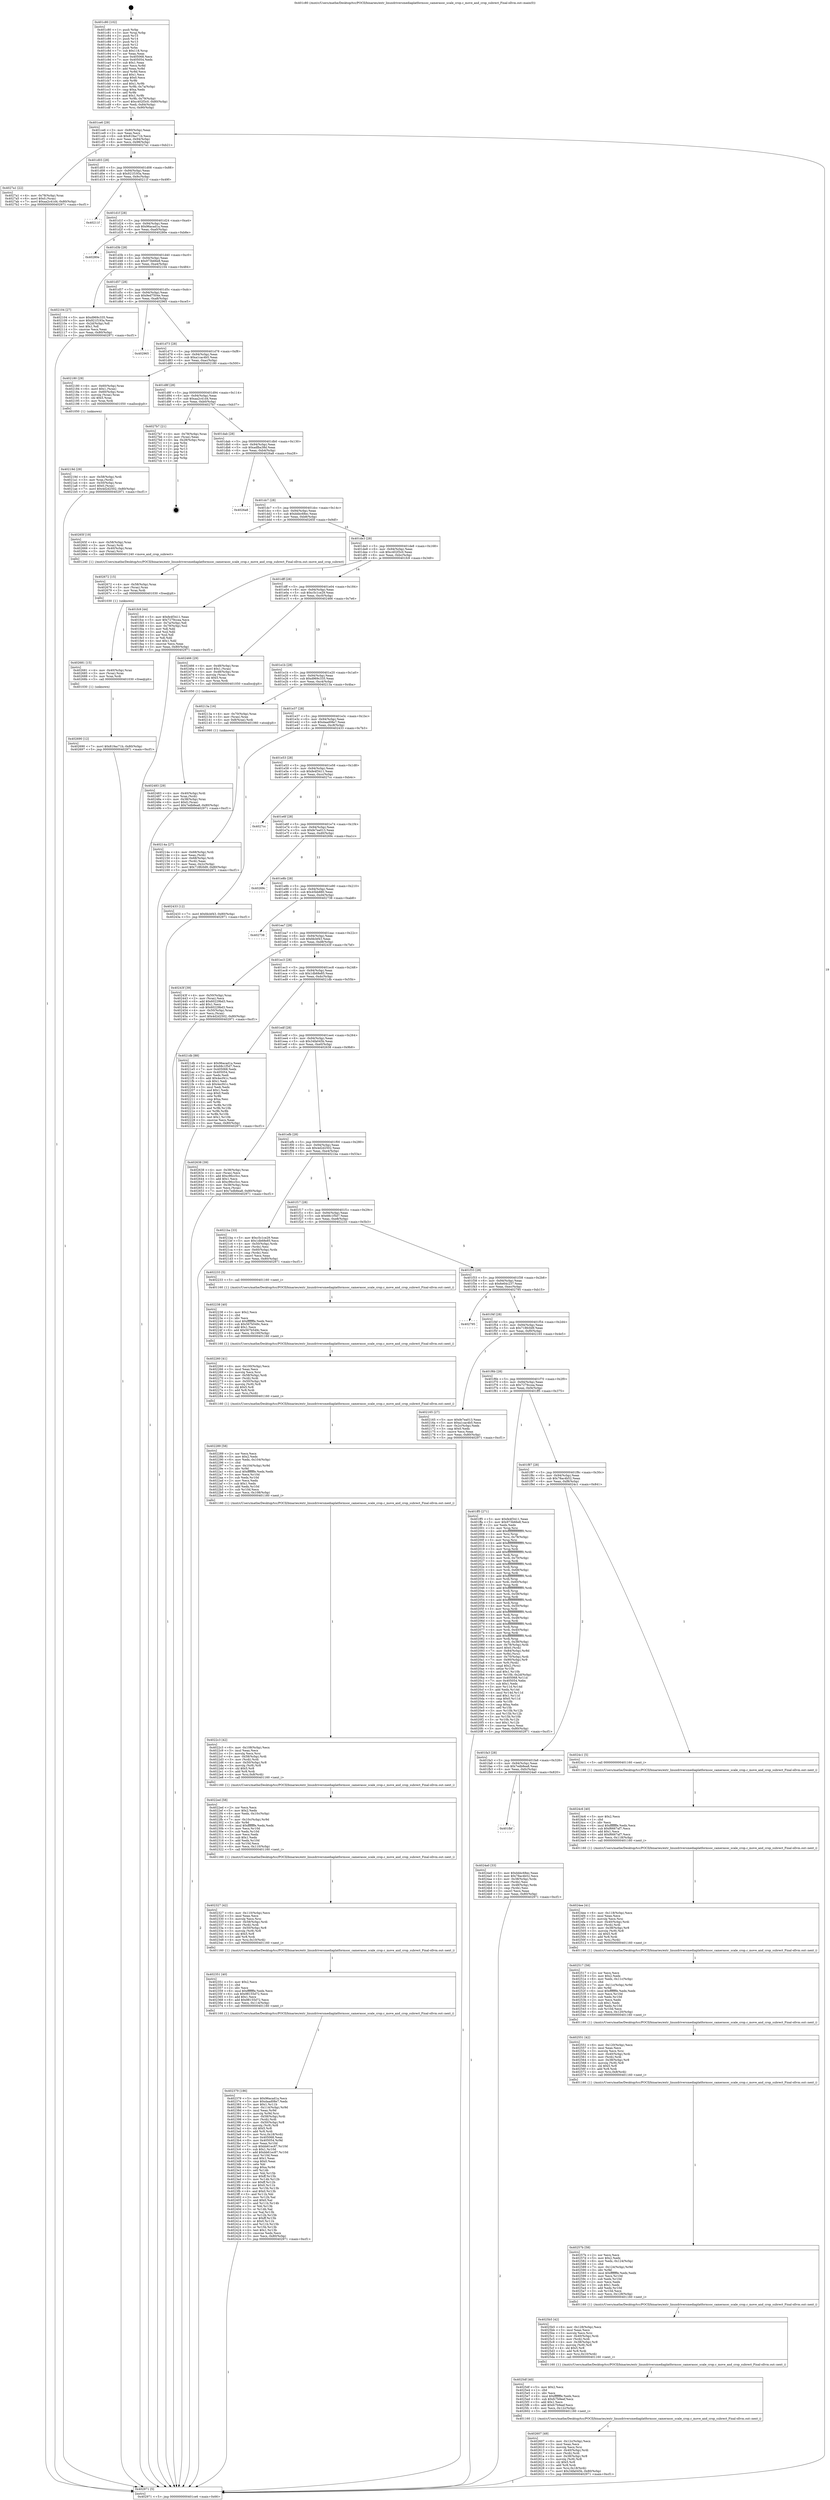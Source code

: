 digraph "0x401c80" {
  label = "0x401c80 (/mnt/c/Users/mathe/Desktop/tcc/POCII/binaries/extr_linuxdriversmediaplatformsoc_camerasoc_scale_crop.c_move_and_crop_subrect_Final-ollvm.out::main(0))"
  labelloc = "t"
  node[shape=record]

  Entry [label="",width=0.3,height=0.3,shape=circle,fillcolor=black,style=filled]
  "0x401ce6" [label="{
     0x401ce6 [29]\l
     | [instrs]\l
     &nbsp;&nbsp;0x401ce6 \<+3\>: mov -0x80(%rbp),%eax\l
     &nbsp;&nbsp;0x401ce9 \<+2\>: mov %eax,%ecx\l
     &nbsp;&nbsp;0x401ceb \<+6\>: sub $0x819ac71b,%ecx\l
     &nbsp;&nbsp;0x401cf1 \<+6\>: mov %eax,-0x94(%rbp)\l
     &nbsp;&nbsp;0x401cf7 \<+6\>: mov %ecx,-0x98(%rbp)\l
     &nbsp;&nbsp;0x401cfd \<+6\>: je 00000000004027a1 \<main+0xb21\>\l
  }"]
  "0x4027a1" [label="{
     0x4027a1 [22]\l
     | [instrs]\l
     &nbsp;&nbsp;0x4027a1 \<+4\>: mov -0x78(%rbp),%rax\l
     &nbsp;&nbsp;0x4027a5 \<+6\>: movl $0x0,(%rax)\l
     &nbsp;&nbsp;0x4027ab \<+7\>: movl $0xaa2c41d4,-0x80(%rbp)\l
     &nbsp;&nbsp;0x4027b2 \<+5\>: jmp 0000000000402971 \<main+0xcf1\>\l
  }"]
  "0x401d03" [label="{
     0x401d03 [28]\l
     | [instrs]\l
     &nbsp;&nbsp;0x401d03 \<+5\>: jmp 0000000000401d08 \<main+0x88\>\l
     &nbsp;&nbsp;0x401d08 \<+6\>: mov -0x94(%rbp),%eax\l
     &nbsp;&nbsp;0x401d0e \<+5\>: sub $0x921f193a,%eax\l
     &nbsp;&nbsp;0x401d13 \<+6\>: mov %eax,-0x9c(%rbp)\l
     &nbsp;&nbsp;0x401d19 \<+6\>: je 000000000040211f \<main+0x49f\>\l
  }"]
  Exit [label="",width=0.3,height=0.3,shape=circle,fillcolor=black,style=filled,peripheries=2]
  "0x40211f" [label="{
     0x40211f\l
  }", style=dashed]
  "0x401d1f" [label="{
     0x401d1f [28]\l
     | [instrs]\l
     &nbsp;&nbsp;0x401d1f \<+5\>: jmp 0000000000401d24 \<main+0xa4\>\l
     &nbsp;&nbsp;0x401d24 \<+6\>: mov -0x94(%rbp),%eax\l
     &nbsp;&nbsp;0x401d2a \<+5\>: sub $0x96acad1a,%eax\l
     &nbsp;&nbsp;0x401d2f \<+6\>: mov %eax,-0xa0(%rbp)\l
     &nbsp;&nbsp;0x401d35 \<+6\>: je 000000000040280e \<main+0xb8e\>\l
  }"]
  "0x402690" [label="{
     0x402690 [12]\l
     | [instrs]\l
     &nbsp;&nbsp;0x402690 \<+7\>: movl $0x819ac71b,-0x80(%rbp)\l
     &nbsp;&nbsp;0x402697 \<+5\>: jmp 0000000000402971 \<main+0xcf1\>\l
  }"]
  "0x40280e" [label="{
     0x40280e\l
  }", style=dashed]
  "0x401d3b" [label="{
     0x401d3b [28]\l
     | [instrs]\l
     &nbsp;&nbsp;0x401d3b \<+5\>: jmp 0000000000401d40 \<main+0xc0\>\l
     &nbsp;&nbsp;0x401d40 \<+6\>: mov -0x94(%rbp),%eax\l
     &nbsp;&nbsp;0x401d46 \<+5\>: sub $0x973b66e8,%eax\l
     &nbsp;&nbsp;0x401d4b \<+6\>: mov %eax,-0xa4(%rbp)\l
     &nbsp;&nbsp;0x401d51 \<+6\>: je 0000000000402104 \<main+0x484\>\l
  }"]
  "0x402681" [label="{
     0x402681 [15]\l
     | [instrs]\l
     &nbsp;&nbsp;0x402681 \<+4\>: mov -0x40(%rbp),%rax\l
     &nbsp;&nbsp;0x402685 \<+3\>: mov (%rax),%rax\l
     &nbsp;&nbsp;0x402688 \<+3\>: mov %rax,%rdi\l
     &nbsp;&nbsp;0x40268b \<+5\>: call 0000000000401030 \<free@plt\>\l
     | [calls]\l
     &nbsp;&nbsp;0x401030 \{1\} (unknown)\l
  }"]
  "0x402104" [label="{
     0x402104 [27]\l
     | [instrs]\l
     &nbsp;&nbsp;0x402104 \<+5\>: mov $0xd969c335,%eax\l
     &nbsp;&nbsp;0x402109 \<+5\>: mov $0x921f193a,%ecx\l
     &nbsp;&nbsp;0x40210e \<+3\>: mov -0x2d(%rbp),%dl\l
     &nbsp;&nbsp;0x402111 \<+3\>: test $0x1,%dl\l
     &nbsp;&nbsp;0x402114 \<+3\>: cmovne %ecx,%eax\l
     &nbsp;&nbsp;0x402117 \<+3\>: mov %eax,-0x80(%rbp)\l
     &nbsp;&nbsp;0x40211a \<+5\>: jmp 0000000000402971 \<main+0xcf1\>\l
  }"]
  "0x401d57" [label="{
     0x401d57 [28]\l
     | [instrs]\l
     &nbsp;&nbsp;0x401d57 \<+5\>: jmp 0000000000401d5c \<main+0xdc\>\l
     &nbsp;&nbsp;0x401d5c \<+6\>: mov -0x94(%rbp),%eax\l
     &nbsp;&nbsp;0x401d62 \<+5\>: sub $0x9ed7504e,%eax\l
     &nbsp;&nbsp;0x401d67 \<+6\>: mov %eax,-0xa8(%rbp)\l
     &nbsp;&nbsp;0x401d6d \<+6\>: je 0000000000402965 \<main+0xce5\>\l
  }"]
  "0x402672" [label="{
     0x402672 [15]\l
     | [instrs]\l
     &nbsp;&nbsp;0x402672 \<+4\>: mov -0x58(%rbp),%rax\l
     &nbsp;&nbsp;0x402676 \<+3\>: mov (%rax),%rax\l
     &nbsp;&nbsp;0x402679 \<+3\>: mov %rax,%rdi\l
     &nbsp;&nbsp;0x40267c \<+5\>: call 0000000000401030 \<free@plt\>\l
     | [calls]\l
     &nbsp;&nbsp;0x401030 \{1\} (unknown)\l
  }"]
  "0x402965" [label="{
     0x402965\l
  }", style=dashed]
  "0x401d73" [label="{
     0x401d73 [28]\l
     | [instrs]\l
     &nbsp;&nbsp;0x401d73 \<+5\>: jmp 0000000000401d78 \<main+0xf8\>\l
     &nbsp;&nbsp;0x401d78 \<+6\>: mov -0x94(%rbp),%eax\l
     &nbsp;&nbsp;0x401d7e \<+5\>: sub $0xa1cac4b5,%eax\l
     &nbsp;&nbsp;0x401d83 \<+6\>: mov %eax,-0xac(%rbp)\l
     &nbsp;&nbsp;0x401d89 \<+6\>: je 0000000000402180 \<main+0x500\>\l
  }"]
  "0x402607" [label="{
     0x402607 [49]\l
     | [instrs]\l
     &nbsp;&nbsp;0x402607 \<+6\>: mov -0x12c(%rbp),%ecx\l
     &nbsp;&nbsp;0x40260d \<+3\>: imul %eax,%ecx\l
     &nbsp;&nbsp;0x402610 \<+3\>: movslq %ecx,%rsi\l
     &nbsp;&nbsp;0x402613 \<+4\>: mov -0x40(%rbp),%rdi\l
     &nbsp;&nbsp;0x402617 \<+3\>: mov (%rdi),%rdi\l
     &nbsp;&nbsp;0x40261a \<+4\>: mov -0x38(%rbp),%r8\l
     &nbsp;&nbsp;0x40261e \<+3\>: movslq (%r8),%r8\l
     &nbsp;&nbsp;0x402621 \<+4\>: shl $0x5,%r8\l
     &nbsp;&nbsp;0x402625 \<+3\>: add %r8,%rdi\l
     &nbsp;&nbsp;0x402628 \<+4\>: mov %rsi,0x18(%rdi)\l
     &nbsp;&nbsp;0x40262c \<+7\>: movl $0x34fa045b,-0x80(%rbp)\l
     &nbsp;&nbsp;0x402633 \<+5\>: jmp 0000000000402971 \<main+0xcf1\>\l
  }"]
  "0x402180" [label="{
     0x402180 [29]\l
     | [instrs]\l
     &nbsp;&nbsp;0x402180 \<+4\>: mov -0x60(%rbp),%rax\l
     &nbsp;&nbsp;0x402184 \<+6\>: movl $0x1,(%rax)\l
     &nbsp;&nbsp;0x40218a \<+4\>: mov -0x60(%rbp),%rax\l
     &nbsp;&nbsp;0x40218e \<+3\>: movslq (%rax),%rax\l
     &nbsp;&nbsp;0x402191 \<+4\>: shl $0x5,%rax\l
     &nbsp;&nbsp;0x402195 \<+3\>: mov %rax,%rdi\l
     &nbsp;&nbsp;0x402198 \<+5\>: call 0000000000401050 \<malloc@plt\>\l
     | [calls]\l
     &nbsp;&nbsp;0x401050 \{1\} (unknown)\l
  }"]
  "0x401d8f" [label="{
     0x401d8f [28]\l
     | [instrs]\l
     &nbsp;&nbsp;0x401d8f \<+5\>: jmp 0000000000401d94 \<main+0x114\>\l
     &nbsp;&nbsp;0x401d94 \<+6\>: mov -0x94(%rbp),%eax\l
     &nbsp;&nbsp;0x401d9a \<+5\>: sub $0xaa2c41d4,%eax\l
     &nbsp;&nbsp;0x401d9f \<+6\>: mov %eax,-0xb0(%rbp)\l
     &nbsp;&nbsp;0x401da5 \<+6\>: je 00000000004027b7 \<main+0xb37\>\l
  }"]
  "0x4025df" [label="{
     0x4025df [40]\l
     | [instrs]\l
     &nbsp;&nbsp;0x4025df \<+5\>: mov $0x2,%ecx\l
     &nbsp;&nbsp;0x4025e4 \<+1\>: cltd\l
     &nbsp;&nbsp;0x4025e5 \<+2\>: idiv %ecx\l
     &nbsp;&nbsp;0x4025e7 \<+6\>: imul $0xfffffffe,%edx,%ecx\l
     &nbsp;&nbsp;0x4025ed \<+6\>: sub $0xfc7b9eef,%ecx\l
     &nbsp;&nbsp;0x4025f3 \<+3\>: add $0x1,%ecx\l
     &nbsp;&nbsp;0x4025f6 \<+6\>: add $0xfc7b9eef,%ecx\l
     &nbsp;&nbsp;0x4025fc \<+6\>: mov %ecx,-0x12c(%rbp)\l
     &nbsp;&nbsp;0x402602 \<+5\>: call 0000000000401160 \<next_i\>\l
     | [calls]\l
     &nbsp;&nbsp;0x401160 \{1\} (/mnt/c/Users/mathe/Desktop/tcc/POCII/binaries/extr_linuxdriversmediaplatformsoc_camerasoc_scale_crop.c_move_and_crop_subrect_Final-ollvm.out::next_i)\l
  }"]
  "0x4027b7" [label="{
     0x4027b7 [21]\l
     | [instrs]\l
     &nbsp;&nbsp;0x4027b7 \<+4\>: mov -0x78(%rbp),%rax\l
     &nbsp;&nbsp;0x4027bb \<+2\>: mov (%rax),%eax\l
     &nbsp;&nbsp;0x4027bd \<+4\>: lea -0x28(%rbp),%rsp\l
     &nbsp;&nbsp;0x4027c1 \<+1\>: pop %rbx\l
     &nbsp;&nbsp;0x4027c2 \<+2\>: pop %r12\l
     &nbsp;&nbsp;0x4027c4 \<+2\>: pop %r13\l
     &nbsp;&nbsp;0x4027c6 \<+2\>: pop %r14\l
     &nbsp;&nbsp;0x4027c8 \<+2\>: pop %r15\l
     &nbsp;&nbsp;0x4027ca \<+1\>: pop %rbp\l
     &nbsp;&nbsp;0x4027cb \<+1\>: ret\l
  }"]
  "0x401dab" [label="{
     0x401dab [28]\l
     | [instrs]\l
     &nbsp;&nbsp;0x401dab \<+5\>: jmp 0000000000401db0 \<main+0x130\>\l
     &nbsp;&nbsp;0x401db0 \<+6\>: mov -0x94(%rbp),%eax\l
     &nbsp;&nbsp;0x401db6 \<+5\>: sub $0xadfba38d,%eax\l
     &nbsp;&nbsp;0x401dbb \<+6\>: mov %eax,-0xb4(%rbp)\l
     &nbsp;&nbsp;0x401dc1 \<+6\>: je 00000000004026a8 \<main+0xa28\>\l
  }"]
  "0x4025b5" [label="{
     0x4025b5 [42]\l
     | [instrs]\l
     &nbsp;&nbsp;0x4025b5 \<+6\>: mov -0x128(%rbp),%ecx\l
     &nbsp;&nbsp;0x4025bb \<+3\>: imul %eax,%ecx\l
     &nbsp;&nbsp;0x4025be \<+3\>: movslq %ecx,%rsi\l
     &nbsp;&nbsp;0x4025c1 \<+4\>: mov -0x40(%rbp),%rdi\l
     &nbsp;&nbsp;0x4025c5 \<+3\>: mov (%rdi),%rdi\l
     &nbsp;&nbsp;0x4025c8 \<+4\>: mov -0x38(%rbp),%r8\l
     &nbsp;&nbsp;0x4025cc \<+3\>: movslq (%r8),%r8\l
     &nbsp;&nbsp;0x4025cf \<+4\>: shl $0x5,%r8\l
     &nbsp;&nbsp;0x4025d3 \<+3\>: add %r8,%rdi\l
     &nbsp;&nbsp;0x4025d6 \<+4\>: mov %rsi,0x10(%rdi)\l
     &nbsp;&nbsp;0x4025da \<+5\>: call 0000000000401160 \<next_i\>\l
     | [calls]\l
     &nbsp;&nbsp;0x401160 \{1\} (/mnt/c/Users/mathe/Desktop/tcc/POCII/binaries/extr_linuxdriversmediaplatformsoc_camerasoc_scale_crop.c_move_and_crop_subrect_Final-ollvm.out::next_i)\l
  }"]
  "0x4026a8" [label="{
     0x4026a8\l
  }", style=dashed]
  "0x401dc7" [label="{
     0x401dc7 [28]\l
     | [instrs]\l
     &nbsp;&nbsp;0x401dc7 \<+5\>: jmp 0000000000401dcc \<main+0x14c\>\l
     &nbsp;&nbsp;0x401dcc \<+6\>: mov -0x94(%rbp),%eax\l
     &nbsp;&nbsp;0x401dd2 \<+5\>: sub $0xbbbc68ec,%eax\l
     &nbsp;&nbsp;0x401dd7 \<+6\>: mov %eax,-0xb8(%rbp)\l
     &nbsp;&nbsp;0x401ddd \<+6\>: je 000000000040265f \<main+0x9df\>\l
  }"]
  "0x40257b" [label="{
     0x40257b [58]\l
     | [instrs]\l
     &nbsp;&nbsp;0x40257b \<+2\>: xor %ecx,%ecx\l
     &nbsp;&nbsp;0x40257d \<+5\>: mov $0x2,%edx\l
     &nbsp;&nbsp;0x402582 \<+6\>: mov %edx,-0x124(%rbp)\l
     &nbsp;&nbsp;0x402588 \<+1\>: cltd\l
     &nbsp;&nbsp;0x402589 \<+7\>: mov -0x124(%rbp),%r9d\l
     &nbsp;&nbsp;0x402590 \<+3\>: idiv %r9d\l
     &nbsp;&nbsp;0x402593 \<+6\>: imul $0xfffffffe,%edx,%edx\l
     &nbsp;&nbsp;0x402599 \<+3\>: mov %ecx,%r10d\l
     &nbsp;&nbsp;0x40259c \<+3\>: sub %edx,%r10d\l
     &nbsp;&nbsp;0x40259f \<+2\>: mov %ecx,%edx\l
     &nbsp;&nbsp;0x4025a1 \<+3\>: sub $0x1,%edx\l
     &nbsp;&nbsp;0x4025a4 \<+3\>: add %edx,%r10d\l
     &nbsp;&nbsp;0x4025a7 \<+3\>: sub %r10d,%ecx\l
     &nbsp;&nbsp;0x4025aa \<+6\>: mov %ecx,-0x128(%rbp)\l
     &nbsp;&nbsp;0x4025b0 \<+5\>: call 0000000000401160 \<next_i\>\l
     | [calls]\l
     &nbsp;&nbsp;0x401160 \{1\} (/mnt/c/Users/mathe/Desktop/tcc/POCII/binaries/extr_linuxdriversmediaplatformsoc_camerasoc_scale_crop.c_move_and_crop_subrect_Final-ollvm.out::next_i)\l
  }"]
  "0x40265f" [label="{
     0x40265f [19]\l
     | [instrs]\l
     &nbsp;&nbsp;0x40265f \<+4\>: mov -0x58(%rbp),%rax\l
     &nbsp;&nbsp;0x402663 \<+3\>: mov (%rax),%rdi\l
     &nbsp;&nbsp;0x402666 \<+4\>: mov -0x40(%rbp),%rax\l
     &nbsp;&nbsp;0x40266a \<+3\>: mov (%rax),%rsi\l
     &nbsp;&nbsp;0x40266d \<+5\>: call 0000000000401240 \<move_and_crop_subrect\>\l
     | [calls]\l
     &nbsp;&nbsp;0x401240 \{1\} (/mnt/c/Users/mathe/Desktop/tcc/POCII/binaries/extr_linuxdriversmediaplatformsoc_camerasoc_scale_crop.c_move_and_crop_subrect_Final-ollvm.out::move_and_crop_subrect)\l
  }"]
  "0x401de3" [label="{
     0x401de3 [28]\l
     | [instrs]\l
     &nbsp;&nbsp;0x401de3 \<+5\>: jmp 0000000000401de8 \<main+0x168\>\l
     &nbsp;&nbsp;0x401de8 \<+6\>: mov -0x94(%rbp),%eax\l
     &nbsp;&nbsp;0x401dee \<+5\>: sub $0xc402f3c0,%eax\l
     &nbsp;&nbsp;0x401df3 \<+6\>: mov %eax,-0xbc(%rbp)\l
     &nbsp;&nbsp;0x401df9 \<+6\>: je 0000000000401fc9 \<main+0x349\>\l
  }"]
  "0x402551" [label="{
     0x402551 [42]\l
     | [instrs]\l
     &nbsp;&nbsp;0x402551 \<+6\>: mov -0x120(%rbp),%ecx\l
     &nbsp;&nbsp;0x402557 \<+3\>: imul %eax,%ecx\l
     &nbsp;&nbsp;0x40255a \<+3\>: movslq %ecx,%rsi\l
     &nbsp;&nbsp;0x40255d \<+4\>: mov -0x40(%rbp),%rdi\l
     &nbsp;&nbsp;0x402561 \<+3\>: mov (%rdi),%rdi\l
     &nbsp;&nbsp;0x402564 \<+4\>: mov -0x38(%rbp),%r8\l
     &nbsp;&nbsp;0x402568 \<+3\>: movslq (%r8),%r8\l
     &nbsp;&nbsp;0x40256b \<+4\>: shl $0x5,%r8\l
     &nbsp;&nbsp;0x40256f \<+3\>: add %r8,%rdi\l
     &nbsp;&nbsp;0x402572 \<+4\>: mov %rsi,0x8(%rdi)\l
     &nbsp;&nbsp;0x402576 \<+5\>: call 0000000000401160 \<next_i\>\l
     | [calls]\l
     &nbsp;&nbsp;0x401160 \{1\} (/mnt/c/Users/mathe/Desktop/tcc/POCII/binaries/extr_linuxdriversmediaplatformsoc_camerasoc_scale_crop.c_move_and_crop_subrect_Final-ollvm.out::next_i)\l
  }"]
  "0x401fc9" [label="{
     0x401fc9 [44]\l
     | [instrs]\l
     &nbsp;&nbsp;0x401fc9 \<+5\>: mov $0xfe4f3411,%eax\l
     &nbsp;&nbsp;0x401fce \<+5\>: mov $0x7279ccea,%ecx\l
     &nbsp;&nbsp;0x401fd3 \<+3\>: mov -0x7a(%rbp),%dl\l
     &nbsp;&nbsp;0x401fd6 \<+4\>: mov -0x79(%rbp),%sil\l
     &nbsp;&nbsp;0x401fda \<+3\>: mov %dl,%dil\l
     &nbsp;&nbsp;0x401fdd \<+3\>: and %sil,%dil\l
     &nbsp;&nbsp;0x401fe0 \<+3\>: xor %sil,%dl\l
     &nbsp;&nbsp;0x401fe3 \<+3\>: or %dl,%dil\l
     &nbsp;&nbsp;0x401fe6 \<+4\>: test $0x1,%dil\l
     &nbsp;&nbsp;0x401fea \<+3\>: cmovne %ecx,%eax\l
     &nbsp;&nbsp;0x401fed \<+3\>: mov %eax,-0x80(%rbp)\l
     &nbsp;&nbsp;0x401ff0 \<+5\>: jmp 0000000000402971 \<main+0xcf1\>\l
  }"]
  "0x401dff" [label="{
     0x401dff [28]\l
     | [instrs]\l
     &nbsp;&nbsp;0x401dff \<+5\>: jmp 0000000000401e04 \<main+0x184\>\l
     &nbsp;&nbsp;0x401e04 \<+6\>: mov -0x94(%rbp),%eax\l
     &nbsp;&nbsp;0x401e0a \<+5\>: sub $0xc5c1ce29,%eax\l
     &nbsp;&nbsp;0x401e0f \<+6\>: mov %eax,-0xc0(%rbp)\l
     &nbsp;&nbsp;0x401e15 \<+6\>: je 0000000000402466 \<main+0x7e6\>\l
  }"]
  "0x402971" [label="{
     0x402971 [5]\l
     | [instrs]\l
     &nbsp;&nbsp;0x402971 \<+5\>: jmp 0000000000401ce6 \<main+0x66\>\l
  }"]
  "0x401c80" [label="{
     0x401c80 [102]\l
     | [instrs]\l
     &nbsp;&nbsp;0x401c80 \<+1\>: push %rbp\l
     &nbsp;&nbsp;0x401c81 \<+3\>: mov %rsp,%rbp\l
     &nbsp;&nbsp;0x401c84 \<+2\>: push %r15\l
     &nbsp;&nbsp;0x401c86 \<+2\>: push %r14\l
     &nbsp;&nbsp;0x401c88 \<+2\>: push %r13\l
     &nbsp;&nbsp;0x401c8a \<+2\>: push %r12\l
     &nbsp;&nbsp;0x401c8c \<+1\>: push %rbx\l
     &nbsp;&nbsp;0x401c8d \<+7\>: sub $0x118,%rsp\l
     &nbsp;&nbsp;0x401c94 \<+2\>: xor %eax,%eax\l
     &nbsp;&nbsp;0x401c96 \<+7\>: mov 0x405068,%ecx\l
     &nbsp;&nbsp;0x401c9d \<+7\>: mov 0x405054,%edx\l
     &nbsp;&nbsp;0x401ca4 \<+3\>: sub $0x1,%eax\l
     &nbsp;&nbsp;0x401ca7 \<+3\>: mov %ecx,%r8d\l
     &nbsp;&nbsp;0x401caa \<+3\>: add %eax,%r8d\l
     &nbsp;&nbsp;0x401cad \<+4\>: imul %r8d,%ecx\l
     &nbsp;&nbsp;0x401cb1 \<+3\>: and $0x1,%ecx\l
     &nbsp;&nbsp;0x401cb4 \<+3\>: cmp $0x0,%ecx\l
     &nbsp;&nbsp;0x401cb7 \<+4\>: sete %r9b\l
     &nbsp;&nbsp;0x401cbb \<+4\>: and $0x1,%r9b\l
     &nbsp;&nbsp;0x401cbf \<+4\>: mov %r9b,-0x7a(%rbp)\l
     &nbsp;&nbsp;0x401cc3 \<+3\>: cmp $0xa,%edx\l
     &nbsp;&nbsp;0x401cc6 \<+4\>: setl %r9b\l
     &nbsp;&nbsp;0x401cca \<+4\>: and $0x1,%r9b\l
     &nbsp;&nbsp;0x401cce \<+4\>: mov %r9b,-0x79(%rbp)\l
     &nbsp;&nbsp;0x401cd2 \<+7\>: movl $0xc402f3c0,-0x80(%rbp)\l
     &nbsp;&nbsp;0x401cd9 \<+6\>: mov %edi,-0x84(%rbp)\l
     &nbsp;&nbsp;0x401cdf \<+7\>: mov %rsi,-0x90(%rbp)\l
  }"]
  "0x402517" [label="{
     0x402517 [58]\l
     | [instrs]\l
     &nbsp;&nbsp;0x402517 \<+2\>: xor %ecx,%ecx\l
     &nbsp;&nbsp;0x402519 \<+5\>: mov $0x2,%edx\l
     &nbsp;&nbsp;0x40251e \<+6\>: mov %edx,-0x11c(%rbp)\l
     &nbsp;&nbsp;0x402524 \<+1\>: cltd\l
     &nbsp;&nbsp;0x402525 \<+7\>: mov -0x11c(%rbp),%r9d\l
     &nbsp;&nbsp;0x40252c \<+3\>: idiv %r9d\l
     &nbsp;&nbsp;0x40252f \<+6\>: imul $0xfffffffe,%edx,%edx\l
     &nbsp;&nbsp;0x402535 \<+3\>: mov %ecx,%r10d\l
     &nbsp;&nbsp;0x402538 \<+3\>: sub %edx,%r10d\l
     &nbsp;&nbsp;0x40253b \<+2\>: mov %ecx,%edx\l
     &nbsp;&nbsp;0x40253d \<+3\>: sub $0x1,%edx\l
     &nbsp;&nbsp;0x402540 \<+3\>: add %edx,%r10d\l
     &nbsp;&nbsp;0x402543 \<+3\>: sub %r10d,%ecx\l
     &nbsp;&nbsp;0x402546 \<+6\>: mov %ecx,-0x120(%rbp)\l
     &nbsp;&nbsp;0x40254c \<+5\>: call 0000000000401160 \<next_i\>\l
     | [calls]\l
     &nbsp;&nbsp;0x401160 \{1\} (/mnt/c/Users/mathe/Desktop/tcc/POCII/binaries/extr_linuxdriversmediaplatformsoc_camerasoc_scale_crop.c_move_and_crop_subrect_Final-ollvm.out::next_i)\l
  }"]
  "0x402466" [label="{
     0x402466 [29]\l
     | [instrs]\l
     &nbsp;&nbsp;0x402466 \<+4\>: mov -0x48(%rbp),%rax\l
     &nbsp;&nbsp;0x40246a \<+6\>: movl $0x1,(%rax)\l
     &nbsp;&nbsp;0x402470 \<+4\>: mov -0x48(%rbp),%rax\l
     &nbsp;&nbsp;0x402474 \<+3\>: movslq (%rax),%rax\l
     &nbsp;&nbsp;0x402477 \<+4\>: shl $0x5,%rax\l
     &nbsp;&nbsp;0x40247b \<+3\>: mov %rax,%rdi\l
     &nbsp;&nbsp;0x40247e \<+5\>: call 0000000000401050 \<malloc@plt\>\l
     | [calls]\l
     &nbsp;&nbsp;0x401050 \{1\} (unknown)\l
  }"]
  "0x401e1b" [label="{
     0x401e1b [28]\l
     | [instrs]\l
     &nbsp;&nbsp;0x401e1b \<+5\>: jmp 0000000000401e20 \<main+0x1a0\>\l
     &nbsp;&nbsp;0x401e20 \<+6\>: mov -0x94(%rbp),%eax\l
     &nbsp;&nbsp;0x401e26 \<+5\>: sub $0xd969c335,%eax\l
     &nbsp;&nbsp;0x401e2b \<+6\>: mov %eax,-0xc4(%rbp)\l
     &nbsp;&nbsp;0x401e31 \<+6\>: je 000000000040213a \<main+0x4ba\>\l
  }"]
  "0x4024ee" [label="{
     0x4024ee [41]\l
     | [instrs]\l
     &nbsp;&nbsp;0x4024ee \<+6\>: mov -0x118(%rbp),%ecx\l
     &nbsp;&nbsp;0x4024f4 \<+3\>: imul %eax,%ecx\l
     &nbsp;&nbsp;0x4024f7 \<+3\>: movslq %ecx,%rsi\l
     &nbsp;&nbsp;0x4024fa \<+4\>: mov -0x40(%rbp),%rdi\l
     &nbsp;&nbsp;0x4024fe \<+3\>: mov (%rdi),%rdi\l
     &nbsp;&nbsp;0x402501 \<+4\>: mov -0x38(%rbp),%r8\l
     &nbsp;&nbsp;0x402505 \<+3\>: movslq (%r8),%r8\l
     &nbsp;&nbsp;0x402508 \<+4\>: shl $0x5,%r8\l
     &nbsp;&nbsp;0x40250c \<+3\>: add %r8,%rdi\l
     &nbsp;&nbsp;0x40250f \<+3\>: mov %rsi,(%rdi)\l
     &nbsp;&nbsp;0x402512 \<+5\>: call 0000000000401160 \<next_i\>\l
     | [calls]\l
     &nbsp;&nbsp;0x401160 \{1\} (/mnt/c/Users/mathe/Desktop/tcc/POCII/binaries/extr_linuxdriversmediaplatformsoc_camerasoc_scale_crop.c_move_and_crop_subrect_Final-ollvm.out::next_i)\l
  }"]
  "0x40213a" [label="{
     0x40213a [16]\l
     | [instrs]\l
     &nbsp;&nbsp;0x40213a \<+4\>: mov -0x70(%rbp),%rax\l
     &nbsp;&nbsp;0x40213e \<+3\>: mov (%rax),%rax\l
     &nbsp;&nbsp;0x402141 \<+4\>: mov 0x8(%rax),%rdi\l
     &nbsp;&nbsp;0x402145 \<+5\>: call 0000000000401060 \<atoi@plt\>\l
     | [calls]\l
     &nbsp;&nbsp;0x401060 \{1\} (unknown)\l
  }"]
  "0x401e37" [label="{
     0x401e37 [28]\l
     | [instrs]\l
     &nbsp;&nbsp;0x401e37 \<+5\>: jmp 0000000000401e3c \<main+0x1bc\>\l
     &nbsp;&nbsp;0x401e3c \<+6\>: mov -0x94(%rbp),%eax\l
     &nbsp;&nbsp;0x401e42 \<+5\>: sub $0xdaad08e7,%eax\l
     &nbsp;&nbsp;0x401e47 \<+6\>: mov %eax,-0xc8(%rbp)\l
     &nbsp;&nbsp;0x401e4d \<+6\>: je 0000000000402433 \<main+0x7b3\>\l
  }"]
  "0x4024c6" [label="{
     0x4024c6 [40]\l
     | [instrs]\l
     &nbsp;&nbsp;0x4024c6 \<+5\>: mov $0x2,%ecx\l
     &nbsp;&nbsp;0x4024cb \<+1\>: cltd\l
     &nbsp;&nbsp;0x4024cc \<+2\>: idiv %ecx\l
     &nbsp;&nbsp;0x4024ce \<+6\>: imul $0xfffffffe,%edx,%ecx\l
     &nbsp;&nbsp;0x4024d4 \<+6\>: sub $0xf6667af7,%ecx\l
     &nbsp;&nbsp;0x4024da \<+3\>: add $0x1,%ecx\l
     &nbsp;&nbsp;0x4024dd \<+6\>: add $0xf6667af7,%ecx\l
     &nbsp;&nbsp;0x4024e3 \<+6\>: mov %ecx,-0x118(%rbp)\l
     &nbsp;&nbsp;0x4024e9 \<+5\>: call 0000000000401160 \<next_i\>\l
     | [calls]\l
     &nbsp;&nbsp;0x401160 \{1\} (/mnt/c/Users/mathe/Desktop/tcc/POCII/binaries/extr_linuxdriversmediaplatformsoc_camerasoc_scale_crop.c_move_and_crop_subrect_Final-ollvm.out::next_i)\l
  }"]
  "0x402433" [label="{
     0x402433 [12]\l
     | [instrs]\l
     &nbsp;&nbsp;0x402433 \<+7\>: movl $0xfdcbf43,-0x80(%rbp)\l
     &nbsp;&nbsp;0x40243a \<+5\>: jmp 0000000000402971 \<main+0xcf1\>\l
  }"]
  "0x401e53" [label="{
     0x401e53 [28]\l
     | [instrs]\l
     &nbsp;&nbsp;0x401e53 \<+5\>: jmp 0000000000401e58 \<main+0x1d8\>\l
     &nbsp;&nbsp;0x401e58 \<+6\>: mov -0x94(%rbp),%eax\l
     &nbsp;&nbsp;0x401e5e \<+5\>: sub $0xfe4f3411,%eax\l
     &nbsp;&nbsp;0x401e63 \<+6\>: mov %eax,-0xcc(%rbp)\l
     &nbsp;&nbsp;0x401e69 \<+6\>: je 00000000004027cc \<main+0xb4c\>\l
  }"]
  "0x401fbf" [label="{
     0x401fbf\l
  }", style=dashed]
  "0x4027cc" [label="{
     0x4027cc\l
  }", style=dashed]
  "0x401e6f" [label="{
     0x401e6f [28]\l
     | [instrs]\l
     &nbsp;&nbsp;0x401e6f \<+5\>: jmp 0000000000401e74 \<main+0x1f4\>\l
     &nbsp;&nbsp;0x401e74 \<+6\>: mov -0x94(%rbp),%eax\l
     &nbsp;&nbsp;0x401e7a \<+5\>: sub $0xfe7ea013,%eax\l
     &nbsp;&nbsp;0x401e7f \<+6\>: mov %eax,-0xd0(%rbp)\l
     &nbsp;&nbsp;0x401e85 \<+6\>: je 000000000040269c \<main+0xa1c\>\l
  }"]
  "0x4024a0" [label="{
     0x4024a0 [33]\l
     | [instrs]\l
     &nbsp;&nbsp;0x4024a0 \<+5\>: mov $0xbbbc68ec,%eax\l
     &nbsp;&nbsp;0x4024a5 \<+5\>: mov $0x78ac4b52,%ecx\l
     &nbsp;&nbsp;0x4024aa \<+4\>: mov -0x38(%rbp),%rdx\l
     &nbsp;&nbsp;0x4024ae \<+2\>: mov (%rdx),%esi\l
     &nbsp;&nbsp;0x4024b0 \<+4\>: mov -0x48(%rbp),%rdx\l
     &nbsp;&nbsp;0x4024b4 \<+2\>: cmp (%rdx),%esi\l
     &nbsp;&nbsp;0x4024b6 \<+3\>: cmovl %ecx,%eax\l
     &nbsp;&nbsp;0x4024b9 \<+3\>: mov %eax,-0x80(%rbp)\l
     &nbsp;&nbsp;0x4024bc \<+5\>: jmp 0000000000402971 \<main+0xcf1\>\l
  }"]
  "0x40269c" [label="{
     0x40269c\l
  }", style=dashed]
  "0x401e8b" [label="{
     0x401e8b [28]\l
     | [instrs]\l
     &nbsp;&nbsp;0x401e8b \<+5\>: jmp 0000000000401e90 \<main+0x210\>\l
     &nbsp;&nbsp;0x401e90 \<+6\>: mov -0x94(%rbp),%eax\l
     &nbsp;&nbsp;0x401e96 \<+5\>: sub $0x45bb880,%eax\l
     &nbsp;&nbsp;0x401e9b \<+6\>: mov %eax,-0xd4(%rbp)\l
     &nbsp;&nbsp;0x401ea1 \<+6\>: je 0000000000402738 \<main+0xab8\>\l
  }"]
  "0x401fa3" [label="{
     0x401fa3 [28]\l
     | [instrs]\l
     &nbsp;&nbsp;0x401fa3 \<+5\>: jmp 0000000000401fa8 \<main+0x328\>\l
     &nbsp;&nbsp;0x401fa8 \<+6\>: mov -0x94(%rbp),%eax\l
     &nbsp;&nbsp;0x401fae \<+5\>: sub $0x7edb8ea8,%eax\l
     &nbsp;&nbsp;0x401fb3 \<+6\>: mov %eax,-0xfc(%rbp)\l
     &nbsp;&nbsp;0x401fb9 \<+6\>: je 00000000004024a0 \<main+0x820\>\l
  }"]
  "0x402738" [label="{
     0x402738\l
  }", style=dashed]
  "0x401ea7" [label="{
     0x401ea7 [28]\l
     | [instrs]\l
     &nbsp;&nbsp;0x401ea7 \<+5\>: jmp 0000000000401eac \<main+0x22c\>\l
     &nbsp;&nbsp;0x401eac \<+6\>: mov -0x94(%rbp),%eax\l
     &nbsp;&nbsp;0x401eb2 \<+5\>: sub $0xfdcbf43,%eax\l
     &nbsp;&nbsp;0x401eb7 \<+6\>: mov %eax,-0xd8(%rbp)\l
     &nbsp;&nbsp;0x401ebd \<+6\>: je 000000000040243f \<main+0x7bf\>\l
  }"]
  "0x4024c1" [label="{
     0x4024c1 [5]\l
     | [instrs]\l
     &nbsp;&nbsp;0x4024c1 \<+5\>: call 0000000000401160 \<next_i\>\l
     | [calls]\l
     &nbsp;&nbsp;0x401160 \{1\} (/mnt/c/Users/mathe/Desktop/tcc/POCII/binaries/extr_linuxdriversmediaplatformsoc_camerasoc_scale_crop.c_move_and_crop_subrect_Final-ollvm.out::next_i)\l
  }"]
  "0x40243f" [label="{
     0x40243f [39]\l
     | [instrs]\l
     &nbsp;&nbsp;0x40243f \<+4\>: mov -0x50(%rbp),%rax\l
     &nbsp;&nbsp;0x402443 \<+2\>: mov (%rax),%ecx\l
     &nbsp;&nbsp;0x402445 \<+6\>: add $0x60229bd3,%ecx\l
     &nbsp;&nbsp;0x40244b \<+3\>: add $0x1,%ecx\l
     &nbsp;&nbsp;0x40244e \<+6\>: sub $0x60229bd3,%ecx\l
     &nbsp;&nbsp;0x402454 \<+4\>: mov -0x50(%rbp),%rax\l
     &nbsp;&nbsp;0x402458 \<+2\>: mov %ecx,(%rax)\l
     &nbsp;&nbsp;0x40245a \<+7\>: movl $0x4d2d2502,-0x80(%rbp)\l
     &nbsp;&nbsp;0x402461 \<+5\>: jmp 0000000000402971 \<main+0xcf1\>\l
  }"]
  "0x401ec3" [label="{
     0x401ec3 [28]\l
     | [instrs]\l
     &nbsp;&nbsp;0x401ec3 \<+5\>: jmp 0000000000401ec8 \<main+0x248\>\l
     &nbsp;&nbsp;0x401ec8 \<+6\>: mov -0x94(%rbp),%eax\l
     &nbsp;&nbsp;0x401ece \<+5\>: sub $0x1db68e85,%eax\l
     &nbsp;&nbsp;0x401ed3 \<+6\>: mov %eax,-0xdc(%rbp)\l
     &nbsp;&nbsp;0x401ed9 \<+6\>: je 00000000004021db \<main+0x55b\>\l
  }"]
  "0x402483" [label="{
     0x402483 [29]\l
     | [instrs]\l
     &nbsp;&nbsp;0x402483 \<+4\>: mov -0x40(%rbp),%rdi\l
     &nbsp;&nbsp;0x402487 \<+3\>: mov %rax,(%rdi)\l
     &nbsp;&nbsp;0x40248a \<+4\>: mov -0x38(%rbp),%rax\l
     &nbsp;&nbsp;0x40248e \<+6\>: movl $0x0,(%rax)\l
     &nbsp;&nbsp;0x402494 \<+7\>: movl $0x7edb8ea8,-0x80(%rbp)\l
     &nbsp;&nbsp;0x40249b \<+5\>: jmp 0000000000402971 \<main+0xcf1\>\l
  }"]
  "0x4021db" [label="{
     0x4021db [88]\l
     | [instrs]\l
     &nbsp;&nbsp;0x4021db \<+5\>: mov $0x96acad1a,%eax\l
     &nbsp;&nbsp;0x4021e0 \<+5\>: mov $0x68c1f5d7,%ecx\l
     &nbsp;&nbsp;0x4021e5 \<+7\>: mov 0x405068,%edx\l
     &nbsp;&nbsp;0x4021ec \<+7\>: mov 0x405054,%esi\l
     &nbsp;&nbsp;0x4021f3 \<+2\>: mov %edx,%edi\l
     &nbsp;&nbsp;0x4021f5 \<+6\>: add $0x4ecf41c,%edi\l
     &nbsp;&nbsp;0x4021fb \<+3\>: sub $0x1,%edi\l
     &nbsp;&nbsp;0x4021fe \<+6\>: sub $0x4ecf41c,%edi\l
     &nbsp;&nbsp;0x402204 \<+3\>: imul %edi,%edx\l
     &nbsp;&nbsp;0x402207 \<+3\>: and $0x1,%edx\l
     &nbsp;&nbsp;0x40220a \<+3\>: cmp $0x0,%edx\l
     &nbsp;&nbsp;0x40220d \<+4\>: sete %r8b\l
     &nbsp;&nbsp;0x402211 \<+3\>: cmp $0xa,%esi\l
     &nbsp;&nbsp;0x402214 \<+4\>: setl %r9b\l
     &nbsp;&nbsp;0x402218 \<+3\>: mov %r8b,%r10b\l
     &nbsp;&nbsp;0x40221b \<+3\>: and %r9b,%r10b\l
     &nbsp;&nbsp;0x40221e \<+3\>: xor %r9b,%r8b\l
     &nbsp;&nbsp;0x402221 \<+3\>: or %r8b,%r10b\l
     &nbsp;&nbsp;0x402224 \<+4\>: test $0x1,%r10b\l
     &nbsp;&nbsp;0x402228 \<+3\>: cmovne %ecx,%eax\l
     &nbsp;&nbsp;0x40222b \<+3\>: mov %eax,-0x80(%rbp)\l
     &nbsp;&nbsp;0x40222e \<+5\>: jmp 0000000000402971 \<main+0xcf1\>\l
  }"]
  "0x401edf" [label="{
     0x401edf [28]\l
     | [instrs]\l
     &nbsp;&nbsp;0x401edf \<+5\>: jmp 0000000000401ee4 \<main+0x264\>\l
     &nbsp;&nbsp;0x401ee4 \<+6\>: mov -0x94(%rbp),%eax\l
     &nbsp;&nbsp;0x401eea \<+5\>: sub $0x34fa045b,%eax\l
     &nbsp;&nbsp;0x401eef \<+6\>: mov %eax,-0xe0(%rbp)\l
     &nbsp;&nbsp;0x401ef5 \<+6\>: je 0000000000402638 \<main+0x9b8\>\l
  }"]
  "0x402379" [label="{
     0x402379 [186]\l
     | [instrs]\l
     &nbsp;&nbsp;0x402379 \<+5\>: mov $0x96acad1a,%ecx\l
     &nbsp;&nbsp;0x40237e \<+5\>: mov $0xdaad08e7,%edx\l
     &nbsp;&nbsp;0x402383 \<+3\>: mov $0x1,%r11b\l
     &nbsp;&nbsp;0x402386 \<+7\>: mov -0x114(%rbp),%r9d\l
     &nbsp;&nbsp;0x40238d \<+4\>: imul %eax,%r9d\l
     &nbsp;&nbsp;0x402391 \<+3\>: movslq %r9d,%rsi\l
     &nbsp;&nbsp;0x402394 \<+4\>: mov -0x58(%rbp),%rdi\l
     &nbsp;&nbsp;0x402398 \<+3\>: mov (%rdi),%rdi\l
     &nbsp;&nbsp;0x40239b \<+4\>: mov -0x50(%rbp),%r8\l
     &nbsp;&nbsp;0x40239f \<+3\>: movslq (%r8),%r8\l
     &nbsp;&nbsp;0x4023a2 \<+4\>: shl $0x5,%r8\l
     &nbsp;&nbsp;0x4023a6 \<+3\>: add %r8,%rdi\l
     &nbsp;&nbsp;0x4023a9 \<+4\>: mov %rsi,0x18(%rdi)\l
     &nbsp;&nbsp;0x4023ad \<+7\>: mov 0x405068,%eax\l
     &nbsp;&nbsp;0x4023b4 \<+8\>: mov 0x405054,%r9d\l
     &nbsp;&nbsp;0x4023bc \<+3\>: mov %eax,%r10d\l
     &nbsp;&nbsp;0x4023bf \<+7\>: sub $0xbb61ec87,%r10d\l
     &nbsp;&nbsp;0x4023c6 \<+4\>: sub $0x1,%r10d\l
     &nbsp;&nbsp;0x4023ca \<+7\>: add $0xbb61ec87,%r10d\l
     &nbsp;&nbsp;0x4023d1 \<+4\>: imul %r10d,%eax\l
     &nbsp;&nbsp;0x4023d5 \<+3\>: and $0x1,%eax\l
     &nbsp;&nbsp;0x4023d8 \<+3\>: cmp $0x0,%eax\l
     &nbsp;&nbsp;0x4023db \<+3\>: sete %bl\l
     &nbsp;&nbsp;0x4023de \<+4\>: cmp $0xa,%r9d\l
     &nbsp;&nbsp;0x4023e2 \<+4\>: setl %r14b\l
     &nbsp;&nbsp;0x4023e6 \<+3\>: mov %bl,%r15b\l
     &nbsp;&nbsp;0x4023e9 \<+4\>: xor $0xff,%r15b\l
     &nbsp;&nbsp;0x4023ed \<+3\>: mov %r14b,%r12b\l
     &nbsp;&nbsp;0x4023f0 \<+4\>: xor $0xff,%r12b\l
     &nbsp;&nbsp;0x4023f4 \<+4\>: xor $0x0,%r11b\l
     &nbsp;&nbsp;0x4023f8 \<+3\>: mov %r15b,%r13b\l
     &nbsp;&nbsp;0x4023fb \<+4\>: and $0x0,%r13b\l
     &nbsp;&nbsp;0x4023ff \<+3\>: and %r11b,%bl\l
     &nbsp;&nbsp;0x402402 \<+3\>: mov %r12b,%al\l
     &nbsp;&nbsp;0x402405 \<+2\>: and $0x0,%al\l
     &nbsp;&nbsp;0x402407 \<+3\>: and %r11b,%r14b\l
     &nbsp;&nbsp;0x40240a \<+3\>: or %bl,%r13b\l
     &nbsp;&nbsp;0x40240d \<+3\>: or %r14b,%al\l
     &nbsp;&nbsp;0x402410 \<+3\>: xor %al,%r13b\l
     &nbsp;&nbsp;0x402413 \<+3\>: or %r12b,%r15b\l
     &nbsp;&nbsp;0x402416 \<+4\>: xor $0xff,%r15b\l
     &nbsp;&nbsp;0x40241a \<+4\>: or $0x0,%r11b\l
     &nbsp;&nbsp;0x40241e \<+3\>: and %r11b,%r15b\l
     &nbsp;&nbsp;0x402421 \<+3\>: or %r15b,%r13b\l
     &nbsp;&nbsp;0x402424 \<+4\>: test $0x1,%r13b\l
     &nbsp;&nbsp;0x402428 \<+3\>: cmovne %edx,%ecx\l
     &nbsp;&nbsp;0x40242b \<+3\>: mov %ecx,-0x80(%rbp)\l
     &nbsp;&nbsp;0x40242e \<+5\>: jmp 0000000000402971 \<main+0xcf1\>\l
  }"]
  "0x402638" [label="{
     0x402638 [39]\l
     | [instrs]\l
     &nbsp;&nbsp;0x402638 \<+4\>: mov -0x38(%rbp),%rax\l
     &nbsp;&nbsp;0x40263c \<+2\>: mov (%rax),%ecx\l
     &nbsp;&nbsp;0x40263e \<+6\>: add $0xc96cc5cc,%ecx\l
     &nbsp;&nbsp;0x402644 \<+3\>: add $0x1,%ecx\l
     &nbsp;&nbsp;0x402647 \<+6\>: sub $0xc96cc5cc,%ecx\l
     &nbsp;&nbsp;0x40264d \<+4\>: mov -0x38(%rbp),%rax\l
     &nbsp;&nbsp;0x402651 \<+2\>: mov %ecx,(%rax)\l
     &nbsp;&nbsp;0x402653 \<+7\>: movl $0x7edb8ea8,-0x80(%rbp)\l
     &nbsp;&nbsp;0x40265a \<+5\>: jmp 0000000000402971 \<main+0xcf1\>\l
  }"]
  "0x401efb" [label="{
     0x401efb [28]\l
     | [instrs]\l
     &nbsp;&nbsp;0x401efb \<+5\>: jmp 0000000000401f00 \<main+0x280\>\l
     &nbsp;&nbsp;0x401f00 \<+6\>: mov -0x94(%rbp),%eax\l
     &nbsp;&nbsp;0x401f06 \<+5\>: sub $0x4d2d2502,%eax\l
     &nbsp;&nbsp;0x401f0b \<+6\>: mov %eax,-0xe4(%rbp)\l
     &nbsp;&nbsp;0x401f11 \<+6\>: je 00000000004021ba \<main+0x53a\>\l
  }"]
  "0x402351" [label="{
     0x402351 [40]\l
     | [instrs]\l
     &nbsp;&nbsp;0x402351 \<+5\>: mov $0x2,%ecx\l
     &nbsp;&nbsp;0x402356 \<+1\>: cltd\l
     &nbsp;&nbsp;0x402357 \<+2\>: idiv %ecx\l
     &nbsp;&nbsp;0x402359 \<+6\>: imul $0xfffffffe,%edx,%ecx\l
     &nbsp;&nbsp;0x40235f \<+6\>: sub $0x98155d72,%ecx\l
     &nbsp;&nbsp;0x402365 \<+3\>: add $0x1,%ecx\l
     &nbsp;&nbsp;0x402368 \<+6\>: add $0x98155d72,%ecx\l
     &nbsp;&nbsp;0x40236e \<+6\>: mov %ecx,-0x114(%rbp)\l
     &nbsp;&nbsp;0x402374 \<+5\>: call 0000000000401160 \<next_i\>\l
     | [calls]\l
     &nbsp;&nbsp;0x401160 \{1\} (/mnt/c/Users/mathe/Desktop/tcc/POCII/binaries/extr_linuxdriversmediaplatformsoc_camerasoc_scale_crop.c_move_and_crop_subrect_Final-ollvm.out::next_i)\l
  }"]
  "0x4021ba" [label="{
     0x4021ba [33]\l
     | [instrs]\l
     &nbsp;&nbsp;0x4021ba \<+5\>: mov $0xc5c1ce29,%eax\l
     &nbsp;&nbsp;0x4021bf \<+5\>: mov $0x1db68e85,%ecx\l
     &nbsp;&nbsp;0x4021c4 \<+4\>: mov -0x50(%rbp),%rdx\l
     &nbsp;&nbsp;0x4021c8 \<+2\>: mov (%rdx),%esi\l
     &nbsp;&nbsp;0x4021ca \<+4\>: mov -0x60(%rbp),%rdx\l
     &nbsp;&nbsp;0x4021ce \<+2\>: cmp (%rdx),%esi\l
     &nbsp;&nbsp;0x4021d0 \<+3\>: cmovl %ecx,%eax\l
     &nbsp;&nbsp;0x4021d3 \<+3\>: mov %eax,-0x80(%rbp)\l
     &nbsp;&nbsp;0x4021d6 \<+5\>: jmp 0000000000402971 \<main+0xcf1\>\l
  }"]
  "0x401f17" [label="{
     0x401f17 [28]\l
     | [instrs]\l
     &nbsp;&nbsp;0x401f17 \<+5\>: jmp 0000000000401f1c \<main+0x29c\>\l
     &nbsp;&nbsp;0x401f1c \<+6\>: mov -0x94(%rbp),%eax\l
     &nbsp;&nbsp;0x401f22 \<+5\>: sub $0x68c1f5d7,%eax\l
     &nbsp;&nbsp;0x401f27 \<+6\>: mov %eax,-0xe8(%rbp)\l
     &nbsp;&nbsp;0x401f2d \<+6\>: je 0000000000402233 \<main+0x5b3\>\l
  }"]
  "0x402327" [label="{
     0x402327 [42]\l
     | [instrs]\l
     &nbsp;&nbsp;0x402327 \<+6\>: mov -0x110(%rbp),%ecx\l
     &nbsp;&nbsp;0x40232d \<+3\>: imul %eax,%ecx\l
     &nbsp;&nbsp;0x402330 \<+3\>: movslq %ecx,%rsi\l
     &nbsp;&nbsp;0x402333 \<+4\>: mov -0x58(%rbp),%rdi\l
     &nbsp;&nbsp;0x402337 \<+3\>: mov (%rdi),%rdi\l
     &nbsp;&nbsp;0x40233a \<+4\>: mov -0x50(%rbp),%r8\l
     &nbsp;&nbsp;0x40233e \<+3\>: movslq (%r8),%r8\l
     &nbsp;&nbsp;0x402341 \<+4\>: shl $0x5,%r8\l
     &nbsp;&nbsp;0x402345 \<+3\>: add %r8,%rdi\l
     &nbsp;&nbsp;0x402348 \<+4\>: mov %rsi,0x10(%rdi)\l
     &nbsp;&nbsp;0x40234c \<+5\>: call 0000000000401160 \<next_i\>\l
     | [calls]\l
     &nbsp;&nbsp;0x401160 \{1\} (/mnt/c/Users/mathe/Desktop/tcc/POCII/binaries/extr_linuxdriversmediaplatformsoc_camerasoc_scale_crop.c_move_and_crop_subrect_Final-ollvm.out::next_i)\l
  }"]
  "0x402233" [label="{
     0x402233 [5]\l
     | [instrs]\l
     &nbsp;&nbsp;0x402233 \<+5\>: call 0000000000401160 \<next_i\>\l
     | [calls]\l
     &nbsp;&nbsp;0x401160 \{1\} (/mnt/c/Users/mathe/Desktop/tcc/POCII/binaries/extr_linuxdriversmediaplatformsoc_camerasoc_scale_crop.c_move_and_crop_subrect_Final-ollvm.out::next_i)\l
  }"]
  "0x401f33" [label="{
     0x401f33 [28]\l
     | [instrs]\l
     &nbsp;&nbsp;0x401f33 \<+5\>: jmp 0000000000401f38 \<main+0x2b8\>\l
     &nbsp;&nbsp;0x401f38 \<+6\>: mov -0x94(%rbp),%eax\l
     &nbsp;&nbsp;0x401f3e \<+5\>: sub $0x6e64c237,%eax\l
     &nbsp;&nbsp;0x401f43 \<+6\>: mov %eax,-0xec(%rbp)\l
     &nbsp;&nbsp;0x401f49 \<+6\>: je 0000000000402795 \<main+0xb15\>\l
  }"]
  "0x4022ed" [label="{
     0x4022ed [58]\l
     | [instrs]\l
     &nbsp;&nbsp;0x4022ed \<+2\>: xor %ecx,%ecx\l
     &nbsp;&nbsp;0x4022ef \<+5\>: mov $0x2,%edx\l
     &nbsp;&nbsp;0x4022f4 \<+6\>: mov %edx,-0x10c(%rbp)\l
     &nbsp;&nbsp;0x4022fa \<+1\>: cltd\l
     &nbsp;&nbsp;0x4022fb \<+7\>: mov -0x10c(%rbp),%r9d\l
     &nbsp;&nbsp;0x402302 \<+3\>: idiv %r9d\l
     &nbsp;&nbsp;0x402305 \<+6\>: imul $0xfffffffe,%edx,%edx\l
     &nbsp;&nbsp;0x40230b \<+3\>: mov %ecx,%r10d\l
     &nbsp;&nbsp;0x40230e \<+3\>: sub %edx,%r10d\l
     &nbsp;&nbsp;0x402311 \<+2\>: mov %ecx,%edx\l
     &nbsp;&nbsp;0x402313 \<+3\>: sub $0x1,%edx\l
     &nbsp;&nbsp;0x402316 \<+3\>: add %edx,%r10d\l
     &nbsp;&nbsp;0x402319 \<+3\>: sub %r10d,%ecx\l
     &nbsp;&nbsp;0x40231c \<+6\>: mov %ecx,-0x110(%rbp)\l
     &nbsp;&nbsp;0x402322 \<+5\>: call 0000000000401160 \<next_i\>\l
     | [calls]\l
     &nbsp;&nbsp;0x401160 \{1\} (/mnt/c/Users/mathe/Desktop/tcc/POCII/binaries/extr_linuxdriversmediaplatformsoc_camerasoc_scale_crop.c_move_and_crop_subrect_Final-ollvm.out::next_i)\l
  }"]
  "0x402795" [label="{
     0x402795\l
  }", style=dashed]
  "0x401f4f" [label="{
     0x401f4f [28]\l
     | [instrs]\l
     &nbsp;&nbsp;0x401f4f \<+5\>: jmp 0000000000401f54 \<main+0x2d4\>\l
     &nbsp;&nbsp;0x401f54 \<+6\>: mov -0x94(%rbp),%eax\l
     &nbsp;&nbsp;0x401f5a \<+5\>: sub $0x718fc0d9,%eax\l
     &nbsp;&nbsp;0x401f5f \<+6\>: mov %eax,-0xf0(%rbp)\l
     &nbsp;&nbsp;0x401f65 \<+6\>: je 0000000000402165 \<main+0x4e5\>\l
  }"]
  "0x4022c3" [label="{
     0x4022c3 [42]\l
     | [instrs]\l
     &nbsp;&nbsp;0x4022c3 \<+6\>: mov -0x108(%rbp),%ecx\l
     &nbsp;&nbsp;0x4022c9 \<+3\>: imul %eax,%ecx\l
     &nbsp;&nbsp;0x4022cc \<+3\>: movslq %ecx,%rsi\l
     &nbsp;&nbsp;0x4022cf \<+4\>: mov -0x58(%rbp),%rdi\l
     &nbsp;&nbsp;0x4022d3 \<+3\>: mov (%rdi),%rdi\l
     &nbsp;&nbsp;0x4022d6 \<+4\>: mov -0x50(%rbp),%r8\l
     &nbsp;&nbsp;0x4022da \<+3\>: movslq (%r8),%r8\l
     &nbsp;&nbsp;0x4022dd \<+4\>: shl $0x5,%r8\l
     &nbsp;&nbsp;0x4022e1 \<+3\>: add %r8,%rdi\l
     &nbsp;&nbsp;0x4022e4 \<+4\>: mov %rsi,0x8(%rdi)\l
     &nbsp;&nbsp;0x4022e8 \<+5\>: call 0000000000401160 \<next_i\>\l
     | [calls]\l
     &nbsp;&nbsp;0x401160 \{1\} (/mnt/c/Users/mathe/Desktop/tcc/POCII/binaries/extr_linuxdriversmediaplatformsoc_camerasoc_scale_crop.c_move_and_crop_subrect_Final-ollvm.out::next_i)\l
  }"]
  "0x402165" [label="{
     0x402165 [27]\l
     | [instrs]\l
     &nbsp;&nbsp;0x402165 \<+5\>: mov $0xfe7ea013,%eax\l
     &nbsp;&nbsp;0x40216a \<+5\>: mov $0xa1cac4b5,%ecx\l
     &nbsp;&nbsp;0x40216f \<+3\>: mov -0x2c(%rbp),%edx\l
     &nbsp;&nbsp;0x402172 \<+3\>: cmp $0x0,%edx\l
     &nbsp;&nbsp;0x402175 \<+3\>: cmove %ecx,%eax\l
     &nbsp;&nbsp;0x402178 \<+3\>: mov %eax,-0x80(%rbp)\l
     &nbsp;&nbsp;0x40217b \<+5\>: jmp 0000000000402971 \<main+0xcf1\>\l
  }"]
  "0x401f6b" [label="{
     0x401f6b [28]\l
     | [instrs]\l
     &nbsp;&nbsp;0x401f6b \<+5\>: jmp 0000000000401f70 \<main+0x2f0\>\l
     &nbsp;&nbsp;0x401f70 \<+6\>: mov -0x94(%rbp),%eax\l
     &nbsp;&nbsp;0x401f76 \<+5\>: sub $0x7279ccea,%eax\l
     &nbsp;&nbsp;0x401f7b \<+6\>: mov %eax,-0xf4(%rbp)\l
     &nbsp;&nbsp;0x401f81 \<+6\>: je 0000000000401ff5 \<main+0x375\>\l
  }"]
  "0x402289" [label="{
     0x402289 [58]\l
     | [instrs]\l
     &nbsp;&nbsp;0x402289 \<+2\>: xor %ecx,%ecx\l
     &nbsp;&nbsp;0x40228b \<+5\>: mov $0x2,%edx\l
     &nbsp;&nbsp;0x402290 \<+6\>: mov %edx,-0x104(%rbp)\l
     &nbsp;&nbsp;0x402296 \<+1\>: cltd\l
     &nbsp;&nbsp;0x402297 \<+7\>: mov -0x104(%rbp),%r9d\l
     &nbsp;&nbsp;0x40229e \<+3\>: idiv %r9d\l
     &nbsp;&nbsp;0x4022a1 \<+6\>: imul $0xfffffffe,%edx,%edx\l
     &nbsp;&nbsp;0x4022a7 \<+3\>: mov %ecx,%r10d\l
     &nbsp;&nbsp;0x4022aa \<+3\>: sub %edx,%r10d\l
     &nbsp;&nbsp;0x4022ad \<+2\>: mov %ecx,%edx\l
     &nbsp;&nbsp;0x4022af \<+3\>: sub $0x1,%edx\l
     &nbsp;&nbsp;0x4022b2 \<+3\>: add %edx,%r10d\l
     &nbsp;&nbsp;0x4022b5 \<+3\>: sub %r10d,%ecx\l
     &nbsp;&nbsp;0x4022b8 \<+6\>: mov %ecx,-0x108(%rbp)\l
     &nbsp;&nbsp;0x4022be \<+5\>: call 0000000000401160 \<next_i\>\l
     | [calls]\l
     &nbsp;&nbsp;0x401160 \{1\} (/mnt/c/Users/mathe/Desktop/tcc/POCII/binaries/extr_linuxdriversmediaplatformsoc_camerasoc_scale_crop.c_move_and_crop_subrect_Final-ollvm.out::next_i)\l
  }"]
  "0x401ff5" [label="{
     0x401ff5 [271]\l
     | [instrs]\l
     &nbsp;&nbsp;0x401ff5 \<+5\>: mov $0xfe4f3411,%eax\l
     &nbsp;&nbsp;0x401ffa \<+5\>: mov $0x973b66e8,%ecx\l
     &nbsp;&nbsp;0x401fff \<+2\>: xor %edx,%edx\l
     &nbsp;&nbsp;0x402001 \<+3\>: mov %rsp,%rsi\l
     &nbsp;&nbsp;0x402004 \<+4\>: add $0xfffffffffffffff0,%rsi\l
     &nbsp;&nbsp;0x402008 \<+3\>: mov %rsi,%rsp\l
     &nbsp;&nbsp;0x40200b \<+4\>: mov %rsi,-0x78(%rbp)\l
     &nbsp;&nbsp;0x40200f \<+3\>: mov %rsp,%rsi\l
     &nbsp;&nbsp;0x402012 \<+4\>: add $0xfffffffffffffff0,%rsi\l
     &nbsp;&nbsp;0x402016 \<+3\>: mov %rsi,%rsp\l
     &nbsp;&nbsp;0x402019 \<+3\>: mov %rsp,%rdi\l
     &nbsp;&nbsp;0x40201c \<+4\>: add $0xfffffffffffffff0,%rdi\l
     &nbsp;&nbsp;0x402020 \<+3\>: mov %rdi,%rsp\l
     &nbsp;&nbsp;0x402023 \<+4\>: mov %rdi,-0x70(%rbp)\l
     &nbsp;&nbsp;0x402027 \<+3\>: mov %rsp,%rdi\l
     &nbsp;&nbsp;0x40202a \<+4\>: add $0xfffffffffffffff0,%rdi\l
     &nbsp;&nbsp;0x40202e \<+3\>: mov %rdi,%rsp\l
     &nbsp;&nbsp;0x402031 \<+4\>: mov %rdi,-0x68(%rbp)\l
     &nbsp;&nbsp;0x402035 \<+3\>: mov %rsp,%rdi\l
     &nbsp;&nbsp;0x402038 \<+4\>: add $0xfffffffffffffff0,%rdi\l
     &nbsp;&nbsp;0x40203c \<+3\>: mov %rdi,%rsp\l
     &nbsp;&nbsp;0x40203f \<+4\>: mov %rdi,-0x60(%rbp)\l
     &nbsp;&nbsp;0x402043 \<+3\>: mov %rsp,%rdi\l
     &nbsp;&nbsp;0x402046 \<+4\>: add $0xfffffffffffffff0,%rdi\l
     &nbsp;&nbsp;0x40204a \<+3\>: mov %rdi,%rsp\l
     &nbsp;&nbsp;0x40204d \<+4\>: mov %rdi,-0x58(%rbp)\l
     &nbsp;&nbsp;0x402051 \<+3\>: mov %rsp,%rdi\l
     &nbsp;&nbsp;0x402054 \<+4\>: add $0xfffffffffffffff0,%rdi\l
     &nbsp;&nbsp;0x402058 \<+3\>: mov %rdi,%rsp\l
     &nbsp;&nbsp;0x40205b \<+4\>: mov %rdi,-0x50(%rbp)\l
     &nbsp;&nbsp;0x40205f \<+3\>: mov %rsp,%rdi\l
     &nbsp;&nbsp;0x402062 \<+4\>: add $0xfffffffffffffff0,%rdi\l
     &nbsp;&nbsp;0x402066 \<+3\>: mov %rdi,%rsp\l
     &nbsp;&nbsp;0x402069 \<+4\>: mov %rdi,-0x48(%rbp)\l
     &nbsp;&nbsp;0x40206d \<+3\>: mov %rsp,%rdi\l
     &nbsp;&nbsp;0x402070 \<+4\>: add $0xfffffffffffffff0,%rdi\l
     &nbsp;&nbsp;0x402074 \<+3\>: mov %rdi,%rsp\l
     &nbsp;&nbsp;0x402077 \<+4\>: mov %rdi,-0x40(%rbp)\l
     &nbsp;&nbsp;0x40207b \<+3\>: mov %rsp,%rdi\l
     &nbsp;&nbsp;0x40207e \<+4\>: add $0xfffffffffffffff0,%rdi\l
     &nbsp;&nbsp;0x402082 \<+3\>: mov %rdi,%rsp\l
     &nbsp;&nbsp;0x402085 \<+4\>: mov %rdi,-0x38(%rbp)\l
     &nbsp;&nbsp;0x402089 \<+4\>: mov -0x78(%rbp),%rdi\l
     &nbsp;&nbsp;0x40208d \<+6\>: movl $0x0,(%rdi)\l
     &nbsp;&nbsp;0x402093 \<+7\>: mov -0x84(%rbp),%r8d\l
     &nbsp;&nbsp;0x40209a \<+3\>: mov %r8d,(%rsi)\l
     &nbsp;&nbsp;0x40209d \<+4\>: mov -0x70(%rbp),%rdi\l
     &nbsp;&nbsp;0x4020a1 \<+7\>: mov -0x90(%rbp),%r9\l
     &nbsp;&nbsp;0x4020a8 \<+3\>: mov %r9,(%rdi)\l
     &nbsp;&nbsp;0x4020ab \<+3\>: cmpl $0x2,(%rsi)\l
     &nbsp;&nbsp;0x4020ae \<+4\>: setne %r10b\l
     &nbsp;&nbsp;0x4020b2 \<+4\>: and $0x1,%r10b\l
     &nbsp;&nbsp;0x4020b6 \<+4\>: mov %r10b,-0x2d(%rbp)\l
     &nbsp;&nbsp;0x4020ba \<+8\>: mov 0x405068,%r11d\l
     &nbsp;&nbsp;0x4020c2 \<+7\>: mov 0x405054,%ebx\l
     &nbsp;&nbsp;0x4020c9 \<+3\>: sub $0x1,%edx\l
     &nbsp;&nbsp;0x4020cc \<+3\>: mov %r11d,%r14d\l
     &nbsp;&nbsp;0x4020cf \<+3\>: add %edx,%r14d\l
     &nbsp;&nbsp;0x4020d2 \<+4\>: imul %r14d,%r11d\l
     &nbsp;&nbsp;0x4020d6 \<+4\>: and $0x1,%r11d\l
     &nbsp;&nbsp;0x4020da \<+4\>: cmp $0x0,%r11d\l
     &nbsp;&nbsp;0x4020de \<+4\>: sete %r10b\l
     &nbsp;&nbsp;0x4020e2 \<+3\>: cmp $0xa,%ebx\l
     &nbsp;&nbsp;0x4020e5 \<+4\>: setl %r15b\l
     &nbsp;&nbsp;0x4020e9 \<+3\>: mov %r10b,%r12b\l
     &nbsp;&nbsp;0x4020ec \<+3\>: and %r15b,%r12b\l
     &nbsp;&nbsp;0x4020ef \<+3\>: xor %r15b,%r10b\l
     &nbsp;&nbsp;0x4020f2 \<+3\>: or %r10b,%r12b\l
     &nbsp;&nbsp;0x4020f5 \<+4\>: test $0x1,%r12b\l
     &nbsp;&nbsp;0x4020f9 \<+3\>: cmovne %ecx,%eax\l
     &nbsp;&nbsp;0x4020fc \<+3\>: mov %eax,-0x80(%rbp)\l
     &nbsp;&nbsp;0x4020ff \<+5\>: jmp 0000000000402971 \<main+0xcf1\>\l
  }"]
  "0x401f87" [label="{
     0x401f87 [28]\l
     | [instrs]\l
     &nbsp;&nbsp;0x401f87 \<+5\>: jmp 0000000000401f8c \<main+0x30c\>\l
     &nbsp;&nbsp;0x401f8c \<+6\>: mov -0x94(%rbp),%eax\l
     &nbsp;&nbsp;0x401f92 \<+5\>: sub $0x78ac4b52,%eax\l
     &nbsp;&nbsp;0x401f97 \<+6\>: mov %eax,-0xf8(%rbp)\l
     &nbsp;&nbsp;0x401f9d \<+6\>: je 00000000004024c1 \<main+0x841\>\l
  }"]
  "0x402260" [label="{
     0x402260 [41]\l
     | [instrs]\l
     &nbsp;&nbsp;0x402260 \<+6\>: mov -0x100(%rbp),%ecx\l
     &nbsp;&nbsp;0x402266 \<+3\>: imul %eax,%ecx\l
     &nbsp;&nbsp;0x402269 \<+3\>: movslq %ecx,%rsi\l
     &nbsp;&nbsp;0x40226c \<+4\>: mov -0x58(%rbp),%rdi\l
     &nbsp;&nbsp;0x402270 \<+3\>: mov (%rdi),%rdi\l
     &nbsp;&nbsp;0x402273 \<+4\>: mov -0x50(%rbp),%r8\l
     &nbsp;&nbsp;0x402277 \<+3\>: movslq (%r8),%r8\l
     &nbsp;&nbsp;0x40227a \<+4\>: shl $0x5,%r8\l
     &nbsp;&nbsp;0x40227e \<+3\>: add %r8,%rdi\l
     &nbsp;&nbsp;0x402281 \<+3\>: mov %rsi,(%rdi)\l
     &nbsp;&nbsp;0x402284 \<+5\>: call 0000000000401160 \<next_i\>\l
     | [calls]\l
     &nbsp;&nbsp;0x401160 \{1\} (/mnt/c/Users/mathe/Desktop/tcc/POCII/binaries/extr_linuxdriversmediaplatformsoc_camerasoc_scale_crop.c_move_and_crop_subrect_Final-ollvm.out::next_i)\l
  }"]
  "0x40214a" [label="{
     0x40214a [27]\l
     | [instrs]\l
     &nbsp;&nbsp;0x40214a \<+4\>: mov -0x68(%rbp),%rdi\l
     &nbsp;&nbsp;0x40214e \<+2\>: mov %eax,(%rdi)\l
     &nbsp;&nbsp;0x402150 \<+4\>: mov -0x68(%rbp),%rdi\l
     &nbsp;&nbsp;0x402154 \<+2\>: mov (%rdi),%eax\l
     &nbsp;&nbsp;0x402156 \<+3\>: mov %eax,-0x2c(%rbp)\l
     &nbsp;&nbsp;0x402159 \<+7\>: movl $0x718fc0d9,-0x80(%rbp)\l
     &nbsp;&nbsp;0x402160 \<+5\>: jmp 0000000000402971 \<main+0xcf1\>\l
  }"]
  "0x40219d" [label="{
     0x40219d [29]\l
     | [instrs]\l
     &nbsp;&nbsp;0x40219d \<+4\>: mov -0x58(%rbp),%rdi\l
     &nbsp;&nbsp;0x4021a1 \<+3\>: mov %rax,(%rdi)\l
     &nbsp;&nbsp;0x4021a4 \<+4\>: mov -0x50(%rbp),%rax\l
     &nbsp;&nbsp;0x4021a8 \<+6\>: movl $0x0,(%rax)\l
     &nbsp;&nbsp;0x4021ae \<+7\>: movl $0x4d2d2502,-0x80(%rbp)\l
     &nbsp;&nbsp;0x4021b5 \<+5\>: jmp 0000000000402971 \<main+0xcf1\>\l
  }"]
  "0x402238" [label="{
     0x402238 [40]\l
     | [instrs]\l
     &nbsp;&nbsp;0x402238 \<+5\>: mov $0x2,%ecx\l
     &nbsp;&nbsp;0x40223d \<+1\>: cltd\l
     &nbsp;&nbsp;0x40223e \<+2\>: idiv %ecx\l
     &nbsp;&nbsp;0x402240 \<+6\>: imul $0xfffffffe,%edx,%ecx\l
     &nbsp;&nbsp;0x402246 \<+6\>: sub $0x567b549c,%ecx\l
     &nbsp;&nbsp;0x40224c \<+3\>: add $0x1,%ecx\l
     &nbsp;&nbsp;0x40224f \<+6\>: add $0x567b549c,%ecx\l
     &nbsp;&nbsp;0x402255 \<+6\>: mov %ecx,-0x100(%rbp)\l
     &nbsp;&nbsp;0x40225b \<+5\>: call 0000000000401160 \<next_i\>\l
     | [calls]\l
     &nbsp;&nbsp;0x401160 \{1\} (/mnt/c/Users/mathe/Desktop/tcc/POCII/binaries/extr_linuxdriversmediaplatformsoc_camerasoc_scale_crop.c_move_and_crop_subrect_Final-ollvm.out::next_i)\l
  }"]
  Entry -> "0x401c80" [label=" 1"]
  "0x401ce6" -> "0x4027a1" [label=" 1"]
  "0x401ce6" -> "0x401d03" [label=" 19"]
  "0x4027b7" -> Exit [label=" 1"]
  "0x401d03" -> "0x40211f" [label=" 0"]
  "0x401d03" -> "0x401d1f" [label=" 19"]
  "0x4027a1" -> "0x402971" [label=" 1"]
  "0x401d1f" -> "0x40280e" [label=" 0"]
  "0x401d1f" -> "0x401d3b" [label=" 19"]
  "0x402690" -> "0x402971" [label=" 1"]
  "0x401d3b" -> "0x402104" [label=" 1"]
  "0x401d3b" -> "0x401d57" [label=" 18"]
  "0x402681" -> "0x402690" [label=" 1"]
  "0x401d57" -> "0x402965" [label=" 0"]
  "0x401d57" -> "0x401d73" [label=" 18"]
  "0x402672" -> "0x402681" [label=" 1"]
  "0x401d73" -> "0x402180" [label=" 1"]
  "0x401d73" -> "0x401d8f" [label=" 17"]
  "0x40265f" -> "0x402672" [label=" 1"]
  "0x401d8f" -> "0x4027b7" [label=" 1"]
  "0x401d8f" -> "0x401dab" [label=" 16"]
  "0x402638" -> "0x402971" [label=" 1"]
  "0x401dab" -> "0x4026a8" [label=" 0"]
  "0x401dab" -> "0x401dc7" [label=" 16"]
  "0x402607" -> "0x402971" [label=" 1"]
  "0x401dc7" -> "0x40265f" [label=" 1"]
  "0x401dc7" -> "0x401de3" [label=" 15"]
  "0x4025df" -> "0x402607" [label=" 1"]
  "0x401de3" -> "0x401fc9" [label=" 1"]
  "0x401de3" -> "0x401dff" [label=" 14"]
  "0x401fc9" -> "0x402971" [label=" 1"]
  "0x401c80" -> "0x401ce6" [label=" 1"]
  "0x402971" -> "0x401ce6" [label=" 19"]
  "0x4025b5" -> "0x4025df" [label=" 1"]
  "0x401dff" -> "0x402466" [label=" 1"]
  "0x401dff" -> "0x401e1b" [label=" 13"]
  "0x40257b" -> "0x4025b5" [label=" 1"]
  "0x401e1b" -> "0x40213a" [label=" 1"]
  "0x401e1b" -> "0x401e37" [label=" 12"]
  "0x402551" -> "0x40257b" [label=" 1"]
  "0x401e37" -> "0x402433" [label=" 1"]
  "0x401e37" -> "0x401e53" [label=" 11"]
  "0x402517" -> "0x402551" [label=" 1"]
  "0x401e53" -> "0x4027cc" [label=" 0"]
  "0x401e53" -> "0x401e6f" [label=" 11"]
  "0x4024ee" -> "0x402517" [label=" 1"]
  "0x401e6f" -> "0x40269c" [label=" 0"]
  "0x401e6f" -> "0x401e8b" [label=" 11"]
  "0x4024c6" -> "0x4024ee" [label=" 1"]
  "0x401e8b" -> "0x402738" [label=" 0"]
  "0x401e8b" -> "0x401ea7" [label=" 11"]
  "0x4024a0" -> "0x402971" [label=" 2"]
  "0x401ea7" -> "0x40243f" [label=" 1"]
  "0x401ea7" -> "0x401ec3" [label=" 10"]
  "0x401fa3" -> "0x401fbf" [label=" 0"]
  "0x401ec3" -> "0x4021db" [label=" 1"]
  "0x401ec3" -> "0x401edf" [label=" 9"]
  "0x4024c1" -> "0x4024c6" [label=" 1"]
  "0x401edf" -> "0x402638" [label=" 1"]
  "0x401edf" -> "0x401efb" [label=" 8"]
  "0x401f87" -> "0x401fa3" [label=" 2"]
  "0x401efb" -> "0x4021ba" [label=" 2"]
  "0x401efb" -> "0x401f17" [label=" 6"]
  "0x401f87" -> "0x4024c1" [label=" 1"]
  "0x401f17" -> "0x402233" [label=" 1"]
  "0x401f17" -> "0x401f33" [label=" 5"]
  "0x401fa3" -> "0x4024a0" [label=" 2"]
  "0x401f33" -> "0x402795" [label=" 0"]
  "0x401f33" -> "0x401f4f" [label=" 5"]
  "0x402483" -> "0x402971" [label=" 1"]
  "0x401f4f" -> "0x402165" [label=" 1"]
  "0x401f4f" -> "0x401f6b" [label=" 4"]
  "0x402466" -> "0x402483" [label=" 1"]
  "0x401f6b" -> "0x401ff5" [label=" 1"]
  "0x401f6b" -> "0x401f87" [label=" 3"]
  "0x40243f" -> "0x402971" [label=" 1"]
  "0x401ff5" -> "0x402971" [label=" 1"]
  "0x402104" -> "0x402971" [label=" 1"]
  "0x40213a" -> "0x40214a" [label=" 1"]
  "0x40214a" -> "0x402971" [label=" 1"]
  "0x402165" -> "0x402971" [label=" 1"]
  "0x402180" -> "0x40219d" [label=" 1"]
  "0x40219d" -> "0x402971" [label=" 1"]
  "0x4021ba" -> "0x402971" [label=" 2"]
  "0x4021db" -> "0x402971" [label=" 1"]
  "0x402233" -> "0x402238" [label=" 1"]
  "0x402238" -> "0x402260" [label=" 1"]
  "0x402260" -> "0x402289" [label=" 1"]
  "0x402289" -> "0x4022c3" [label=" 1"]
  "0x4022c3" -> "0x4022ed" [label=" 1"]
  "0x4022ed" -> "0x402327" [label=" 1"]
  "0x402327" -> "0x402351" [label=" 1"]
  "0x402351" -> "0x402379" [label=" 1"]
  "0x402379" -> "0x402971" [label=" 1"]
  "0x402433" -> "0x402971" [label=" 1"]
}
